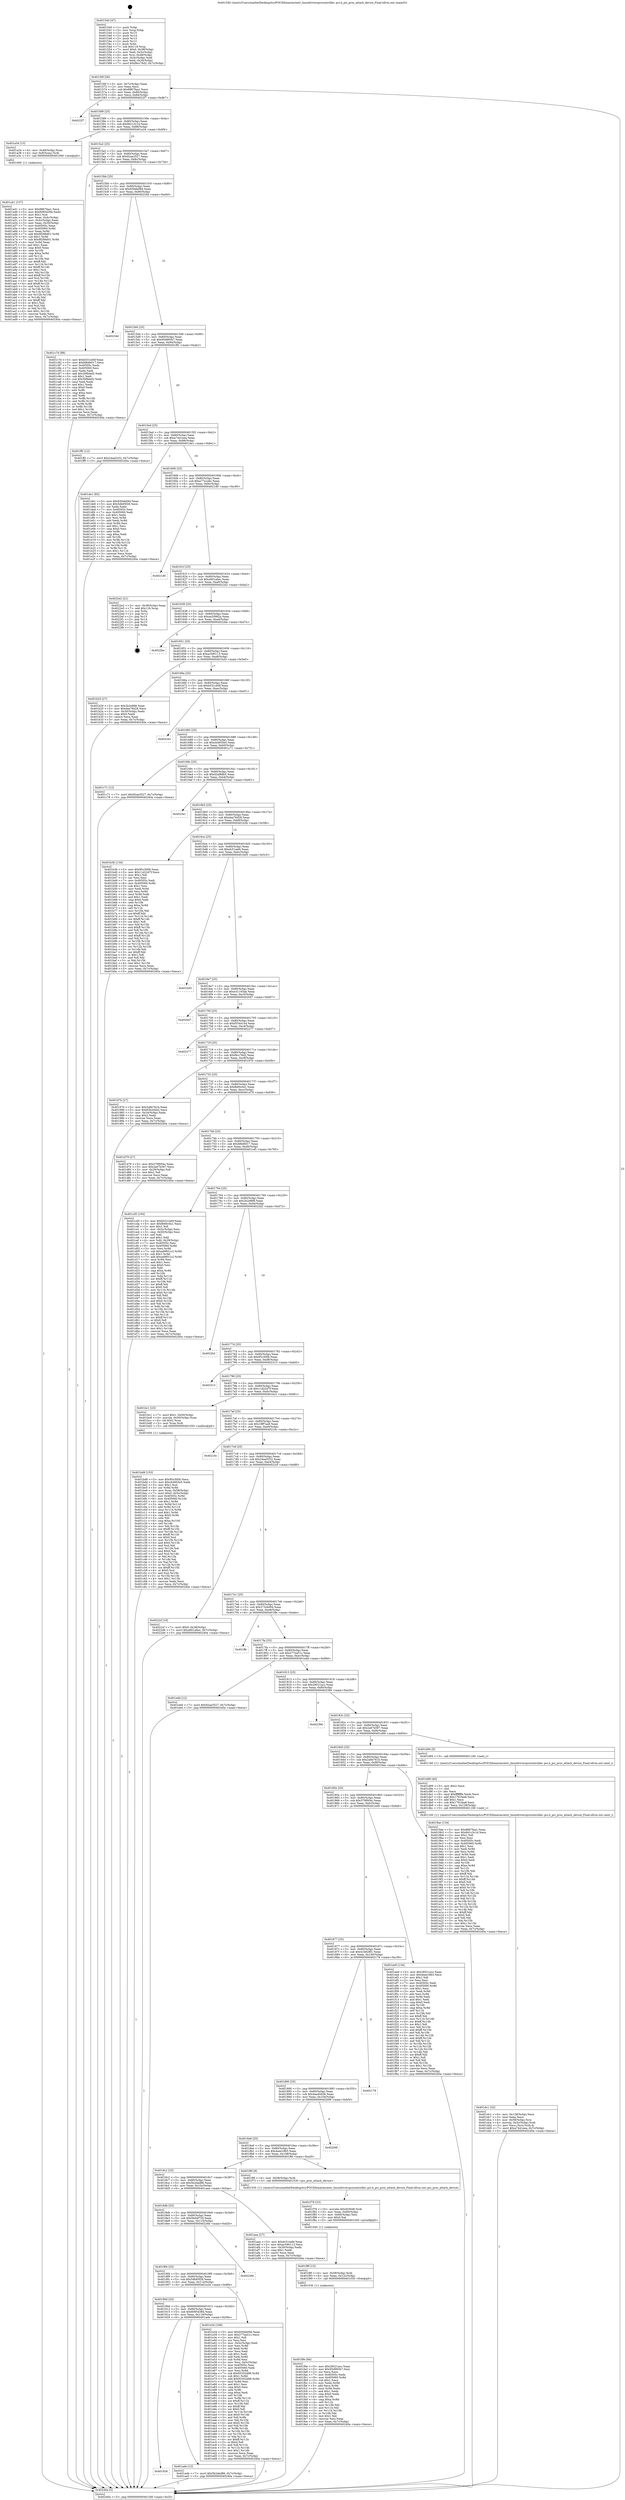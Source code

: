 digraph "0x401540" {
  label = "0x401540 (/mnt/c/Users/mathe/Desktop/tcc/POCII/binaries/extr_linuxdriverspcicontroller..pci.h_pci_proc_attach_device_Final-ollvm.out::main(0))"
  labelloc = "t"
  node[shape=record]

  Entry [label="",width=0.3,height=0.3,shape=circle,fillcolor=black,style=filled]
  "0x40156f" [label="{
     0x40156f [26]\l
     | [instrs]\l
     &nbsp;&nbsp;0x40156f \<+3\>: mov -0x7c(%rbp),%eax\l
     &nbsp;&nbsp;0x401572 \<+2\>: mov %eax,%ecx\l
     &nbsp;&nbsp;0x401574 \<+6\>: sub $0x8867faa1,%ecx\l
     &nbsp;&nbsp;0x40157a \<+3\>: mov %eax,-0x80(%rbp)\l
     &nbsp;&nbsp;0x40157d \<+6\>: mov %ecx,-0x84(%rbp)\l
     &nbsp;&nbsp;0x401583 \<+6\>: je 00000000004022f7 \<main+0xdb7\>\l
  }"]
  "0x4022f7" [label="{
     0x4022f7\l
  }", style=dashed]
  "0x401589" [label="{
     0x401589 [25]\l
     | [instrs]\l
     &nbsp;&nbsp;0x401589 \<+5\>: jmp 000000000040158e \<main+0x4e\>\l
     &nbsp;&nbsp;0x40158e \<+3\>: mov -0x80(%rbp),%eax\l
     &nbsp;&nbsp;0x401591 \<+5\>: sub $0x8d1c3c1d,%eax\l
     &nbsp;&nbsp;0x401596 \<+6\>: mov %eax,-0x88(%rbp)\l
     &nbsp;&nbsp;0x40159c \<+6\>: je 0000000000401a34 \<main+0x4f4\>\l
  }"]
  Exit [label="",width=0.3,height=0.3,shape=circle,fillcolor=black,style=filled,peripheries=2]
  "0x401a34" [label="{
     0x401a34 [13]\l
     | [instrs]\l
     &nbsp;&nbsp;0x401a34 \<+4\>: mov -0x48(%rbp),%rax\l
     &nbsp;&nbsp;0x401a38 \<+4\>: mov 0x8(%rax),%rdi\l
     &nbsp;&nbsp;0x401a3c \<+5\>: call 0000000000401060 \<atoi@plt\>\l
     | [calls]\l
     &nbsp;&nbsp;0x401060 \{1\} (unknown)\l
  }"]
  "0x4015a2" [label="{
     0x4015a2 [25]\l
     | [instrs]\l
     &nbsp;&nbsp;0x4015a2 \<+5\>: jmp 00000000004015a7 \<main+0x67\>\l
     &nbsp;&nbsp;0x4015a7 \<+3\>: mov -0x80(%rbp),%eax\l
     &nbsp;&nbsp;0x4015aa \<+5\>: sub $0x92ae3527,%eax\l
     &nbsp;&nbsp;0x4015af \<+6\>: mov %eax,-0x8c(%rbp)\l
     &nbsp;&nbsp;0x4015b5 \<+6\>: je 0000000000401c7d \<main+0x73d\>\l
  }"]
  "0x401f9e" [label="{
     0x401f9e [84]\l
     | [instrs]\l
     &nbsp;&nbsp;0x401f9e \<+5\>: mov $0x28521acc,%eax\l
     &nbsp;&nbsp;0x401fa3 \<+5\>: mov $0x95d993b7,%esi\l
     &nbsp;&nbsp;0x401fa8 \<+2\>: xor %ecx,%ecx\l
     &nbsp;&nbsp;0x401faa \<+7\>: mov 0x40505c,%edx\l
     &nbsp;&nbsp;0x401fb1 \<+8\>: mov 0x405060,%r8d\l
     &nbsp;&nbsp;0x401fb9 \<+3\>: sub $0x1,%ecx\l
     &nbsp;&nbsp;0x401fbc \<+3\>: mov %edx,%r9d\l
     &nbsp;&nbsp;0x401fbf \<+3\>: add %ecx,%r9d\l
     &nbsp;&nbsp;0x401fc2 \<+4\>: imul %r9d,%edx\l
     &nbsp;&nbsp;0x401fc6 \<+3\>: and $0x1,%edx\l
     &nbsp;&nbsp;0x401fc9 \<+3\>: cmp $0x0,%edx\l
     &nbsp;&nbsp;0x401fcc \<+4\>: sete %r10b\l
     &nbsp;&nbsp;0x401fd0 \<+4\>: cmp $0xa,%r8d\l
     &nbsp;&nbsp;0x401fd4 \<+4\>: setl %r11b\l
     &nbsp;&nbsp;0x401fd8 \<+3\>: mov %r10b,%bl\l
     &nbsp;&nbsp;0x401fdb \<+3\>: and %r11b,%bl\l
     &nbsp;&nbsp;0x401fde \<+3\>: xor %r11b,%r10b\l
     &nbsp;&nbsp;0x401fe1 \<+3\>: or %r10b,%bl\l
     &nbsp;&nbsp;0x401fe4 \<+3\>: test $0x1,%bl\l
     &nbsp;&nbsp;0x401fe7 \<+3\>: cmovne %esi,%eax\l
     &nbsp;&nbsp;0x401fea \<+3\>: mov %eax,-0x7c(%rbp)\l
     &nbsp;&nbsp;0x401fed \<+5\>: jmp 000000000040240a \<main+0xeca\>\l
  }"]
  "0x401c7d" [label="{
     0x401c7d [88]\l
     | [instrs]\l
     &nbsp;&nbsp;0x401c7d \<+5\>: mov $0xb531cb0f,%eax\l
     &nbsp;&nbsp;0x401c82 \<+5\>: mov $0xfd6d6017,%ecx\l
     &nbsp;&nbsp;0x401c87 \<+7\>: mov 0x40505c,%edx\l
     &nbsp;&nbsp;0x401c8e \<+7\>: mov 0x405060,%esi\l
     &nbsp;&nbsp;0x401c95 \<+2\>: mov %edx,%edi\l
     &nbsp;&nbsp;0x401c97 \<+6\>: add $0x30fbbef2,%edi\l
     &nbsp;&nbsp;0x401c9d \<+3\>: sub $0x1,%edi\l
     &nbsp;&nbsp;0x401ca0 \<+6\>: sub $0x30fbbef2,%edi\l
     &nbsp;&nbsp;0x401ca6 \<+3\>: imul %edi,%edx\l
     &nbsp;&nbsp;0x401ca9 \<+3\>: and $0x1,%edx\l
     &nbsp;&nbsp;0x401cac \<+3\>: cmp $0x0,%edx\l
     &nbsp;&nbsp;0x401caf \<+4\>: sete %r8b\l
     &nbsp;&nbsp;0x401cb3 \<+3\>: cmp $0xa,%esi\l
     &nbsp;&nbsp;0x401cb6 \<+4\>: setl %r9b\l
     &nbsp;&nbsp;0x401cba \<+3\>: mov %r8b,%r10b\l
     &nbsp;&nbsp;0x401cbd \<+3\>: and %r9b,%r10b\l
     &nbsp;&nbsp;0x401cc0 \<+3\>: xor %r9b,%r8b\l
     &nbsp;&nbsp;0x401cc3 \<+3\>: or %r8b,%r10b\l
     &nbsp;&nbsp;0x401cc6 \<+4\>: test $0x1,%r10b\l
     &nbsp;&nbsp;0x401cca \<+3\>: cmovne %ecx,%eax\l
     &nbsp;&nbsp;0x401ccd \<+3\>: mov %eax,-0x7c(%rbp)\l
     &nbsp;&nbsp;0x401cd0 \<+5\>: jmp 000000000040240a \<main+0xeca\>\l
  }"]
  "0x4015bb" [label="{
     0x4015bb [25]\l
     | [instrs]\l
     &nbsp;&nbsp;0x4015bb \<+5\>: jmp 00000000004015c0 \<main+0x80\>\l
     &nbsp;&nbsp;0x4015c0 \<+3\>: mov -0x80(%rbp),%eax\l
     &nbsp;&nbsp;0x4015c3 \<+5\>: sub $0x930eb09d,%eax\l
     &nbsp;&nbsp;0x4015c8 \<+6\>: mov %eax,-0x90(%rbp)\l
     &nbsp;&nbsp;0x4015ce \<+6\>: je 000000000040234d \<main+0xe0d\>\l
  }"]
  "0x401f8f" [label="{
     0x401f8f [15]\l
     | [instrs]\l
     &nbsp;&nbsp;0x401f8f \<+4\>: mov -0x58(%rbp),%rdi\l
     &nbsp;&nbsp;0x401f93 \<+6\>: mov %eax,-0x12c(%rbp)\l
     &nbsp;&nbsp;0x401f99 \<+5\>: call 0000000000401030 \<free@plt\>\l
     | [calls]\l
     &nbsp;&nbsp;0x401030 \{1\} (unknown)\l
  }"]
  "0x40234d" [label="{
     0x40234d\l
  }", style=dashed]
  "0x4015d4" [label="{
     0x4015d4 [25]\l
     | [instrs]\l
     &nbsp;&nbsp;0x4015d4 \<+5\>: jmp 00000000004015d9 \<main+0x99\>\l
     &nbsp;&nbsp;0x4015d9 \<+3\>: mov -0x80(%rbp),%eax\l
     &nbsp;&nbsp;0x4015dc \<+5\>: sub $0x95d993b7,%eax\l
     &nbsp;&nbsp;0x4015e1 \<+6\>: mov %eax,-0x94(%rbp)\l
     &nbsp;&nbsp;0x4015e7 \<+6\>: je 0000000000401ff2 \<main+0xab2\>\l
  }"]
  "0x401f78" [label="{
     0x401f78 [23]\l
     | [instrs]\l
     &nbsp;&nbsp;0x401f78 \<+10\>: movabs $0x4030d6,%rdi\l
     &nbsp;&nbsp;0x401f82 \<+3\>: mov %eax,-0x60(%rbp)\l
     &nbsp;&nbsp;0x401f85 \<+3\>: mov -0x60(%rbp),%esi\l
     &nbsp;&nbsp;0x401f88 \<+2\>: mov $0x0,%al\l
     &nbsp;&nbsp;0x401f8a \<+5\>: call 0000000000401040 \<printf@plt\>\l
     | [calls]\l
     &nbsp;&nbsp;0x401040 \{1\} (unknown)\l
  }"]
  "0x401ff2" [label="{
     0x401ff2 [12]\l
     | [instrs]\l
     &nbsp;&nbsp;0x401ff2 \<+7\>: movl $0x24aa5252,-0x7c(%rbp)\l
     &nbsp;&nbsp;0x401ff9 \<+5\>: jmp 000000000040240a \<main+0xeca\>\l
  }"]
  "0x4015ed" [label="{
     0x4015ed [25]\l
     | [instrs]\l
     &nbsp;&nbsp;0x4015ed \<+5\>: jmp 00000000004015f2 \<main+0xb2\>\l
     &nbsp;&nbsp;0x4015f2 \<+3\>: mov -0x80(%rbp),%eax\l
     &nbsp;&nbsp;0x4015f5 \<+5\>: sub $0xa7441eea,%eax\l
     &nbsp;&nbsp;0x4015fa \<+6\>: mov %eax,-0x98(%rbp)\l
     &nbsp;&nbsp;0x401600 \<+6\>: je 0000000000401de1 \<main+0x8a1\>\l
  }"]
  "0x401dc1" [label="{
     0x401dc1 [32]\l
     | [instrs]\l
     &nbsp;&nbsp;0x401dc1 \<+6\>: mov -0x128(%rbp),%ecx\l
     &nbsp;&nbsp;0x401dc7 \<+3\>: imul %eax,%ecx\l
     &nbsp;&nbsp;0x401dca \<+4\>: mov -0x58(%rbp),%rsi\l
     &nbsp;&nbsp;0x401dce \<+4\>: movslq -0x5c(%rbp),%rdi\l
     &nbsp;&nbsp;0x401dd2 \<+3\>: mov %ecx,(%rsi,%rdi,4)\l
     &nbsp;&nbsp;0x401dd5 \<+7\>: movl $0xa7441eea,-0x7c(%rbp)\l
     &nbsp;&nbsp;0x401ddc \<+5\>: jmp 000000000040240a \<main+0xeca\>\l
  }"]
  "0x401de1" [label="{
     0x401de1 [83]\l
     | [instrs]\l
     &nbsp;&nbsp;0x401de1 \<+5\>: mov $0x930eb09d,%eax\l
     &nbsp;&nbsp;0x401de6 \<+5\>: mov $0x5db95f28,%ecx\l
     &nbsp;&nbsp;0x401deb \<+2\>: xor %edx,%edx\l
     &nbsp;&nbsp;0x401ded \<+7\>: mov 0x40505c,%esi\l
     &nbsp;&nbsp;0x401df4 \<+7\>: mov 0x405060,%edi\l
     &nbsp;&nbsp;0x401dfb \<+3\>: sub $0x1,%edx\l
     &nbsp;&nbsp;0x401dfe \<+3\>: mov %esi,%r8d\l
     &nbsp;&nbsp;0x401e01 \<+3\>: add %edx,%r8d\l
     &nbsp;&nbsp;0x401e04 \<+4\>: imul %r8d,%esi\l
     &nbsp;&nbsp;0x401e08 \<+3\>: and $0x1,%esi\l
     &nbsp;&nbsp;0x401e0b \<+3\>: cmp $0x0,%esi\l
     &nbsp;&nbsp;0x401e0e \<+4\>: sete %r9b\l
     &nbsp;&nbsp;0x401e12 \<+3\>: cmp $0xa,%edi\l
     &nbsp;&nbsp;0x401e15 \<+4\>: setl %r10b\l
     &nbsp;&nbsp;0x401e19 \<+3\>: mov %r9b,%r11b\l
     &nbsp;&nbsp;0x401e1c \<+3\>: and %r10b,%r11b\l
     &nbsp;&nbsp;0x401e1f \<+3\>: xor %r10b,%r9b\l
     &nbsp;&nbsp;0x401e22 \<+3\>: or %r9b,%r11b\l
     &nbsp;&nbsp;0x401e25 \<+4\>: test $0x1,%r11b\l
     &nbsp;&nbsp;0x401e29 \<+3\>: cmovne %ecx,%eax\l
     &nbsp;&nbsp;0x401e2c \<+3\>: mov %eax,-0x7c(%rbp)\l
     &nbsp;&nbsp;0x401e2f \<+5\>: jmp 000000000040240a \<main+0xeca\>\l
  }"]
  "0x401606" [label="{
     0x401606 [25]\l
     | [instrs]\l
     &nbsp;&nbsp;0x401606 \<+5\>: jmp 000000000040160b \<main+0xcb\>\l
     &nbsp;&nbsp;0x40160b \<+3\>: mov -0x80(%rbp),%eax\l
     &nbsp;&nbsp;0x40160e \<+5\>: sub $0xa77a1ebc,%eax\l
     &nbsp;&nbsp;0x401613 \<+6\>: mov %eax,-0x9c(%rbp)\l
     &nbsp;&nbsp;0x401619 \<+6\>: je 00000000004021d0 \<main+0xc90\>\l
  }"]
  "0x401d99" [label="{
     0x401d99 [40]\l
     | [instrs]\l
     &nbsp;&nbsp;0x401d99 \<+5\>: mov $0x2,%ecx\l
     &nbsp;&nbsp;0x401d9e \<+1\>: cltd\l
     &nbsp;&nbsp;0x401d9f \<+2\>: idiv %ecx\l
     &nbsp;&nbsp;0x401da1 \<+6\>: imul $0xfffffffe,%edx,%ecx\l
     &nbsp;&nbsp;0x401da7 \<+6\>: add $0x1791faa8,%ecx\l
     &nbsp;&nbsp;0x401dad \<+3\>: add $0x1,%ecx\l
     &nbsp;&nbsp;0x401db0 \<+6\>: sub $0x1791faa8,%ecx\l
     &nbsp;&nbsp;0x401db6 \<+6\>: mov %ecx,-0x128(%rbp)\l
     &nbsp;&nbsp;0x401dbc \<+5\>: call 0000000000401160 \<next_i\>\l
     | [calls]\l
     &nbsp;&nbsp;0x401160 \{1\} (/mnt/c/Users/mathe/Desktop/tcc/POCII/binaries/extr_linuxdriverspcicontroller..pci.h_pci_proc_attach_device_Final-ollvm.out::next_i)\l
  }"]
  "0x4021d0" [label="{
     0x4021d0\l
  }", style=dashed]
  "0x40161f" [label="{
     0x40161f [25]\l
     | [instrs]\l
     &nbsp;&nbsp;0x40161f \<+5\>: jmp 0000000000401624 \<main+0xe4\>\l
     &nbsp;&nbsp;0x401624 \<+3\>: mov -0x80(%rbp),%eax\l
     &nbsp;&nbsp;0x401627 \<+5\>: sub $0xa901a6ac,%eax\l
     &nbsp;&nbsp;0x40162c \<+6\>: mov %eax,-0xa0(%rbp)\l
     &nbsp;&nbsp;0x401632 \<+6\>: je 00000000004022e2 \<main+0xda2\>\l
  }"]
  "0x401bd8" [label="{
     0x401bd8 [153]\l
     | [instrs]\l
     &nbsp;&nbsp;0x401bd8 \<+5\>: mov $0x95c300b,%ecx\l
     &nbsp;&nbsp;0x401bdd \<+5\>: mov $0xcb4955e5,%edx\l
     &nbsp;&nbsp;0x401be2 \<+3\>: mov $0x1,%sil\l
     &nbsp;&nbsp;0x401be5 \<+3\>: xor %r8d,%r8d\l
     &nbsp;&nbsp;0x401be8 \<+4\>: mov %rax,-0x58(%rbp)\l
     &nbsp;&nbsp;0x401bec \<+7\>: movl $0x0,-0x5c(%rbp)\l
     &nbsp;&nbsp;0x401bf3 \<+8\>: mov 0x40505c,%r9d\l
     &nbsp;&nbsp;0x401bfb \<+8\>: mov 0x405060,%r10d\l
     &nbsp;&nbsp;0x401c03 \<+4\>: sub $0x1,%r8d\l
     &nbsp;&nbsp;0x401c07 \<+3\>: mov %r9d,%r11d\l
     &nbsp;&nbsp;0x401c0a \<+3\>: add %r8d,%r11d\l
     &nbsp;&nbsp;0x401c0d \<+4\>: imul %r11d,%r9d\l
     &nbsp;&nbsp;0x401c11 \<+4\>: and $0x1,%r9d\l
     &nbsp;&nbsp;0x401c15 \<+4\>: cmp $0x0,%r9d\l
     &nbsp;&nbsp;0x401c19 \<+3\>: sete %bl\l
     &nbsp;&nbsp;0x401c1c \<+4\>: cmp $0xa,%r10d\l
     &nbsp;&nbsp;0x401c20 \<+4\>: setl %r14b\l
     &nbsp;&nbsp;0x401c24 \<+3\>: mov %bl,%r15b\l
     &nbsp;&nbsp;0x401c27 \<+4\>: xor $0xff,%r15b\l
     &nbsp;&nbsp;0x401c2b \<+3\>: mov %r14b,%r12b\l
     &nbsp;&nbsp;0x401c2e \<+4\>: xor $0xff,%r12b\l
     &nbsp;&nbsp;0x401c32 \<+4\>: xor $0x0,%sil\l
     &nbsp;&nbsp;0x401c36 \<+3\>: mov %r15b,%r13b\l
     &nbsp;&nbsp;0x401c39 \<+4\>: and $0x0,%r13b\l
     &nbsp;&nbsp;0x401c3d \<+3\>: and %sil,%bl\l
     &nbsp;&nbsp;0x401c40 \<+3\>: mov %r12b,%al\l
     &nbsp;&nbsp;0x401c43 \<+2\>: and $0x0,%al\l
     &nbsp;&nbsp;0x401c45 \<+3\>: and %sil,%r14b\l
     &nbsp;&nbsp;0x401c48 \<+3\>: or %bl,%r13b\l
     &nbsp;&nbsp;0x401c4b \<+3\>: or %r14b,%al\l
     &nbsp;&nbsp;0x401c4e \<+3\>: xor %al,%r13b\l
     &nbsp;&nbsp;0x401c51 \<+3\>: or %r12b,%r15b\l
     &nbsp;&nbsp;0x401c54 \<+4\>: xor $0xff,%r15b\l
     &nbsp;&nbsp;0x401c58 \<+4\>: or $0x0,%sil\l
     &nbsp;&nbsp;0x401c5c \<+3\>: and %sil,%r15b\l
     &nbsp;&nbsp;0x401c5f \<+3\>: or %r15b,%r13b\l
     &nbsp;&nbsp;0x401c62 \<+4\>: test $0x1,%r13b\l
     &nbsp;&nbsp;0x401c66 \<+3\>: cmovne %edx,%ecx\l
     &nbsp;&nbsp;0x401c69 \<+3\>: mov %ecx,-0x7c(%rbp)\l
     &nbsp;&nbsp;0x401c6c \<+5\>: jmp 000000000040240a \<main+0xeca\>\l
  }"]
  "0x4022e2" [label="{
     0x4022e2 [21]\l
     | [instrs]\l
     &nbsp;&nbsp;0x4022e2 \<+3\>: mov -0x38(%rbp),%eax\l
     &nbsp;&nbsp;0x4022e5 \<+7\>: add $0x118,%rsp\l
     &nbsp;&nbsp;0x4022ec \<+1\>: pop %rbx\l
     &nbsp;&nbsp;0x4022ed \<+2\>: pop %r12\l
     &nbsp;&nbsp;0x4022ef \<+2\>: pop %r13\l
     &nbsp;&nbsp;0x4022f1 \<+2\>: pop %r14\l
     &nbsp;&nbsp;0x4022f3 \<+2\>: pop %r15\l
     &nbsp;&nbsp;0x4022f5 \<+1\>: pop %rbp\l
     &nbsp;&nbsp;0x4022f6 \<+1\>: ret\l
  }"]
  "0x401638" [label="{
     0x401638 [25]\l
     | [instrs]\l
     &nbsp;&nbsp;0x401638 \<+5\>: jmp 000000000040163d \<main+0xfd\>\l
     &nbsp;&nbsp;0x40163d \<+3\>: mov -0x80(%rbp),%eax\l
     &nbsp;&nbsp;0x401640 \<+5\>: sub $0xaa20962a,%eax\l
     &nbsp;&nbsp;0x401645 \<+6\>: mov %eax,-0xa4(%rbp)\l
     &nbsp;&nbsp;0x40164b \<+6\>: je 00000000004022be \<main+0xd7e\>\l
  }"]
  "0x401926" [label="{
     0x401926\l
  }", style=dashed]
  "0x4022be" [label="{
     0x4022be\l
  }", style=dashed]
  "0x401651" [label="{
     0x401651 [25]\l
     | [instrs]\l
     &nbsp;&nbsp;0x401651 \<+5\>: jmp 0000000000401656 \<main+0x116\>\l
     &nbsp;&nbsp;0x401656 \<+3\>: mov -0x80(%rbp),%eax\l
     &nbsp;&nbsp;0x401659 \<+5\>: sub $0xac590113,%eax\l
     &nbsp;&nbsp;0x40165e \<+6\>: mov %eax,-0xa8(%rbp)\l
     &nbsp;&nbsp;0x401664 \<+6\>: je 0000000000401b20 \<main+0x5e0\>\l
  }"]
  "0x401ade" [label="{
     0x401ade [12]\l
     | [instrs]\l
     &nbsp;&nbsp;0x401ade \<+7\>: movl $0x5b2ded86,-0x7c(%rbp)\l
     &nbsp;&nbsp;0x401ae5 \<+5\>: jmp 000000000040240a \<main+0xeca\>\l
  }"]
  "0x401b20" [label="{
     0x401b20 [27]\l
     | [instrs]\l
     &nbsp;&nbsp;0x401b20 \<+5\>: mov $0x2b2e888,%eax\l
     &nbsp;&nbsp;0x401b25 \<+5\>: mov $0xdaa76d28,%ecx\l
     &nbsp;&nbsp;0x401b2a \<+3\>: mov -0x30(%rbp),%edx\l
     &nbsp;&nbsp;0x401b2d \<+3\>: cmp $0x0,%edx\l
     &nbsp;&nbsp;0x401b30 \<+3\>: cmove %ecx,%eax\l
     &nbsp;&nbsp;0x401b33 \<+3\>: mov %eax,-0x7c(%rbp)\l
     &nbsp;&nbsp;0x401b36 \<+5\>: jmp 000000000040240a \<main+0xeca\>\l
  }"]
  "0x40166a" [label="{
     0x40166a [25]\l
     | [instrs]\l
     &nbsp;&nbsp;0x40166a \<+5\>: jmp 000000000040166f \<main+0x12f\>\l
     &nbsp;&nbsp;0x40166f \<+3\>: mov -0x80(%rbp),%eax\l
     &nbsp;&nbsp;0x401672 \<+5\>: sub $0xb531cb0f,%eax\l
     &nbsp;&nbsp;0x401677 \<+6\>: mov %eax,-0xac(%rbp)\l
     &nbsp;&nbsp;0x40167d \<+6\>: je 0000000000402341 \<main+0xe01\>\l
  }"]
  "0x40190d" [label="{
     0x40190d [25]\l
     | [instrs]\l
     &nbsp;&nbsp;0x40190d \<+5\>: jmp 0000000000401912 \<main+0x3d2\>\l
     &nbsp;&nbsp;0x401912 \<+3\>: mov -0x80(%rbp),%eax\l
     &nbsp;&nbsp;0x401915 \<+5\>: sub $0x60954384,%eax\l
     &nbsp;&nbsp;0x40191a \<+6\>: mov %eax,-0x118(%rbp)\l
     &nbsp;&nbsp;0x401920 \<+6\>: je 0000000000401ade \<main+0x59e\>\l
  }"]
  "0x402341" [label="{
     0x402341\l
  }", style=dashed]
  "0x401683" [label="{
     0x401683 [25]\l
     | [instrs]\l
     &nbsp;&nbsp;0x401683 \<+5\>: jmp 0000000000401688 \<main+0x148\>\l
     &nbsp;&nbsp;0x401688 \<+3\>: mov -0x80(%rbp),%eax\l
     &nbsp;&nbsp;0x40168b \<+5\>: sub $0xcb4955e5,%eax\l
     &nbsp;&nbsp;0x401690 \<+6\>: mov %eax,-0xb0(%rbp)\l
     &nbsp;&nbsp;0x401696 \<+6\>: je 0000000000401c71 \<main+0x731\>\l
  }"]
  "0x401e34" [label="{
     0x401e34 [169]\l
     | [instrs]\l
     &nbsp;&nbsp;0x401e34 \<+5\>: mov $0x930eb09d,%eax\l
     &nbsp;&nbsp;0x401e39 \<+5\>: mov $0x277ea51c,%ecx\l
     &nbsp;&nbsp;0x401e3e \<+2\>: mov $0x1,%dl\l
     &nbsp;&nbsp;0x401e40 \<+2\>: xor %esi,%esi\l
     &nbsp;&nbsp;0x401e42 \<+3\>: mov -0x5c(%rbp),%edi\l
     &nbsp;&nbsp;0x401e45 \<+3\>: mov %esi,%r8d\l
     &nbsp;&nbsp;0x401e48 \<+3\>: sub %edi,%r8d\l
     &nbsp;&nbsp;0x401e4b \<+2\>: mov %esi,%edi\l
     &nbsp;&nbsp;0x401e4d \<+3\>: sub $0x1,%edi\l
     &nbsp;&nbsp;0x401e50 \<+3\>: add %edi,%r8d\l
     &nbsp;&nbsp;0x401e53 \<+3\>: sub %r8d,%esi\l
     &nbsp;&nbsp;0x401e56 \<+3\>: mov %esi,-0x5c(%rbp)\l
     &nbsp;&nbsp;0x401e59 \<+7\>: mov 0x40505c,%esi\l
     &nbsp;&nbsp;0x401e60 \<+7\>: mov 0x405060,%edi\l
     &nbsp;&nbsp;0x401e67 \<+3\>: mov %esi,%r8d\l
     &nbsp;&nbsp;0x401e6a \<+7\>: sub $0x93352d98,%r8d\l
     &nbsp;&nbsp;0x401e71 \<+4\>: sub $0x1,%r8d\l
     &nbsp;&nbsp;0x401e75 \<+7\>: add $0x93352d98,%r8d\l
     &nbsp;&nbsp;0x401e7c \<+4\>: imul %r8d,%esi\l
     &nbsp;&nbsp;0x401e80 \<+3\>: and $0x1,%esi\l
     &nbsp;&nbsp;0x401e83 \<+3\>: cmp $0x0,%esi\l
     &nbsp;&nbsp;0x401e86 \<+4\>: sete %r9b\l
     &nbsp;&nbsp;0x401e8a \<+3\>: cmp $0xa,%edi\l
     &nbsp;&nbsp;0x401e8d \<+4\>: setl %r10b\l
     &nbsp;&nbsp;0x401e91 \<+3\>: mov %r9b,%r11b\l
     &nbsp;&nbsp;0x401e94 \<+4\>: xor $0xff,%r11b\l
     &nbsp;&nbsp;0x401e98 \<+3\>: mov %r10b,%bl\l
     &nbsp;&nbsp;0x401e9b \<+3\>: xor $0xff,%bl\l
     &nbsp;&nbsp;0x401e9e \<+3\>: xor $0x0,%dl\l
     &nbsp;&nbsp;0x401ea1 \<+3\>: mov %r11b,%r14b\l
     &nbsp;&nbsp;0x401ea4 \<+4\>: and $0x0,%r14b\l
     &nbsp;&nbsp;0x401ea8 \<+3\>: and %dl,%r9b\l
     &nbsp;&nbsp;0x401eab \<+3\>: mov %bl,%r15b\l
     &nbsp;&nbsp;0x401eae \<+4\>: and $0x0,%r15b\l
     &nbsp;&nbsp;0x401eb2 \<+3\>: and %dl,%r10b\l
     &nbsp;&nbsp;0x401eb5 \<+3\>: or %r9b,%r14b\l
     &nbsp;&nbsp;0x401eb8 \<+3\>: or %r10b,%r15b\l
     &nbsp;&nbsp;0x401ebb \<+3\>: xor %r15b,%r14b\l
     &nbsp;&nbsp;0x401ebe \<+3\>: or %bl,%r11b\l
     &nbsp;&nbsp;0x401ec1 \<+4\>: xor $0xff,%r11b\l
     &nbsp;&nbsp;0x401ec5 \<+3\>: or $0x0,%dl\l
     &nbsp;&nbsp;0x401ec8 \<+3\>: and %dl,%r11b\l
     &nbsp;&nbsp;0x401ecb \<+3\>: or %r11b,%r14b\l
     &nbsp;&nbsp;0x401ece \<+4\>: test $0x1,%r14b\l
     &nbsp;&nbsp;0x401ed2 \<+3\>: cmovne %ecx,%eax\l
     &nbsp;&nbsp;0x401ed5 \<+3\>: mov %eax,-0x7c(%rbp)\l
     &nbsp;&nbsp;0x401ed8 \<+5\>: jmp 000000000040240a \<main+0xeca\>\l
  }"]
  "0x401c71" [label="{
     0x401c71 [12]\l
     | [instrs]\l
     &nbsp;&nbsp;0x401c71 \<+7\>: movl $0x92ae3527,-0x7c(%rbp)\l
     &nbsp;&nbsp;0x401c78 \<+5\>: jmp 000000000040240a \<main+0xeca\>\l
  }"]
  "0x40169c" [label="{
     0x40169c [25]\l
     | [instrs]\l
     &nbsp;&nbsp;0x40169c \<+5\>: jmp 00000000004016a1 \<main+0x161\>\l
     &nbsp;&nbsp;0x4016a1 \<+3\>: mov -0x80(%rbp),%eax\l
     &nbsp;&nbsp;0x4016a4 \<+5\>: sub $0xd2af8db5,%eax\l
     &nbsp;&nbsp;0x4016a9 \<+6\>: mov %eax,-0xb4(%rbp)\l
     &nbsp;&nbsp;0x4016af \<+6\>: je 00000000004023a1 \<main+0xe61\>\l
  }"]
  "0x4018f4" [label="{
     0x4018f4 [25]\l
     | [instrs]\l
     &nbsp;&nbsp;0x4018f4 \<+5\>: jmp 00000000004018f9 \<main+0x3b9\>\l
     &nbsp;&nbsp;0x4018f9 \<+3\>: mov -0x80(%rbp),%eax\l
     &nbsp;&nbsp;0x4018fc \<+5\>: sub $0x5db95f28,%eax\l
     &nbsp;&nbsp;0x401901 \<+6\>: mov %eax,-0x114(%rbp)\l
     &nbsp;&nbsp;0x401907 \<+6\>: je 0000000000401e34 \<main+0x8f4\>\l
  }"]
  "0x4023a1" [label="{
     0x4023a1\l
  }", style=dashed]
  "0x4016b5" [label="{
     0x4016b5 [25]\l
     | [instrs]\l
     &nbsp;&nbsp;0x4016b5 \<+5\>: jmp 00000000004016ba \<main+0x17a\>\l
     &nbsp;&nbsp;0x4016ba \<+3\>: mov -0x80(%rbp),%eax\l
     &nbsp;&nbsp;0x4016bd \<+5\>: sub $0xdaa76d28,%eax\l
     &nbsp;&nbsp;0x4016c2 \<+6\>: mov %eax,-0xb8(%rbp)\l
     &nbsp;&nbsp;0x4016c8 \<+6\>: je 0000000000401b3b \<main+0x5fb\>\l
  }"]
  "0x40226b" [label="{
     0x40226b\l
  }", style=dashed]
  "0x401b3b" [label="{
     0x401b3b [134]\l
     | [instrs]\l
     &nbsp;&nbsp;0x401b3b \<+5\>: mov $0x95c300b,%eax\l
     &nbsp;&nbsp;0x401b40 \<+5\>: mov $0x11d22d7f,%ecx\l
     &nbsp;&nbsp;0x401b45 \<+2\>: mov $0x1,%dl\l
     &nbsp;&nbsp;0x401b47 \<+2\>: xor %esi,%esi\l
     &nbsp;&nbsp;0x401b49 \<+7\>: mov 0x40505c,%edi\l
     &nbsp;&nbsp;0x401b50 \<+8\>: mov 0x405060,%r8d\l
     &nbsp;&nbsp;0x401b58 \<+3\>: sub $0x1,%esi\l
     &nbsp;&nbsp;0x401b5b \<+3\>: mov %edi,%r9d\l
     &nbsp;&nbsp;0x401b5e \<+3\>: add %esi,%r9d\l
     &nbsp;&nbsp;0x401b61 \<+4\>: imul %r9d,%edi\l
     &nbsp;&nbsp;0x401b65 \<+3\>: and $0x1,%edi\l
     &nbsp;&nbsp;0x401b68 \<+3\>: cmp $0x0,%edi\l
     &nbsp;&nbsp;0x401b6b \<+4\>: sete %r10b\l
     &nbsp;&nbsp;0x401b6f \<+4\>: cmp $0xa,%r8d\l
     &nbsp;&nbsp;0x401b73 \<+4\>: setl %r11b\l
     &nbsp;&nbsp;0x401b77 \<+3\>: mov %r10b,%bl\l
     &nbsp;&nbsp;0x401b7a \<+3\>: xor $0xff,%bl\l
     &nbsp;&nbsp;0x401b7d \<+3\>: mov %r11b,%r14b\l
     &nbsp;&nbsp;0x401b80 \<+4\>: xor $0xff,%r14b\l
     &nbsp;&nbsp;0x401b84 \<+3\>: xor $0x1,%dl\l
     &nbsp;&nbsp;0x401b87 \<+3\>: mov %bl,%r15b\l
     &nbsp;&nbsp;0x401b8a \<+4\>: and $0xff,%r15b\l
     &nbsp;&nbsp;0x401b8e \<+3\>: and %dl,%r10b\l
     &nbsp;&nbsp;0x401b91 \<+3\>: mov %r14b,%r12b\l
     &nbsp;&nbsp;0x401b94 \<+4\>: and $0xff,%r12b\l
     &nbsp;&nbsp;0x401b98 \<+3\>: and %dl,%r11b\l
     &nbsp;&nbsp;0x401b9b \<+3\>: or %r10b,%r15b\l
     &nbsp;&nbsp;0x401b9e \<+3\>: or %r11b,%r12b\l
     &nbsp;&nbsp;0x401ba1 \<+3\>: xor %r12b,%r15b\l
     &nbsp;&nbsp;0x401ba4 \<+3\>: or %r14b,%bl\l
     &nbsp;&nbsp;0x401ba7 \<+3\>: xor $0xff,%bl\l
     &nbsp;&nbsp;0x401baa \<+3\>: or $0x1,%dl\l
     &nbsp;&nbsp;0x401bad \<+2\>: and %dl,%bl\l
     &nbsp;&nbsp;0x401baf \<+3\>: or %bl,%r15b\l
     &nbsp;&nbsp;0x401bb2 \<+4\>: test $0x1,%r15b\l
     &nbsp;&nbsp;0x401bb6 \<+3\>: cmovne %ecx,%eax\l
     &nbsp;&nbsp;0x401bb9 \<+3\>: mov %eax,-0x7c(%rbp)\l
     &nbsp;&nbsp;0x401bbc \<+5\>: jmp 000000000040240a \<main+0xeca\>\l
  }"]
  "0x4016ce" [label="{
     0x4016ce [25]\l
     | [instrs]\l
     &nbsp;&nbsp;0x4016ce \<+5\>: jmp 00000000004016d3 \<main+0x193\>\l
     &nbsp;&nbsp;0x4016d3 \<+3\>: mov -0x80(%rbp),%eax\l
     &nbsp;&nbsp;0x4016d6 \<+5\>: sub $0xdc51eefe,%eax\l
     &nbsp;&nbsp;0x4016db \<+6\>: mov %eax,-0xbc(%rbp)\l
     &nbsp;&nbsp;0x4016e1 \<+6\>: je 0000000000401b05 \<main+0x5c5\>\l
  }"]
  "0x4018db" [label="{
     0x4018db [25]\l
     | [instrs]\l
     &nbsp;&nbsp;0x4018db \<+5\>: jmp 00000000004018e0 \<main+0x3a0\>\l
     &nbsp;&nbsp;0x4018e0 \<+3\>: mov -0x80(%rbp),%eax\l
     &nbsp;&nbsp;0x4018e3 \<+5\>: sub $0x5bd4f720,%eax\l
     &nbsp;&nbsp;0x4018e8 \<+6\>: mov %eax,-0x110(%rbp)\l
     &nbsp;&nbsp;0x4018ee \<+6\>: je 000000000040226b \<main+0xd2b\>\l
  }"]
  "0x401b05" [label="{
     0x401b05\l
  }", style=dashed]
  "0x4016e7" [label="{
     0x4016e7 [25]\l
     | [instrs]\l
     &nbsp;&nbsp;0x4016e7 \<+5\>: jmp 00000000004016ec \<main+0x1ac\>\l
     &nbsp;&nbsp;0x4016ec \<+3\>: mov -0x80(%rbp),%eax\l
     &nbsp;&nbsp;0x4016ef \<+5\>: sub $0xe31193ab,%eax\l
     &nbsp;&nbsp;0x4016f4 \<+6\>: mov %eax,-0xc0(%rbp)\l
     &nbsp;&nbsp;0x4016fa \<+6\>: je 0000000000402047 \<main+0xb07\>\l
  }"]
  "0x401aea" [label="{
     0x401aea [27]\l
     | [instrs]\l
     &nbsp;&nbsp;0x401aea \<+5\>: mov $0xdc51eefe,%eax\l
     &nbsp;&nbsp;0x401aef \<+5\>: mov $0xac590113,%ecx\l
     &nbsp;&nbsp;0x401af4 \<+3\>: mov -0x30(%rbp),%edx\l
     &nbsp;&nbsp;0x401af7 \<+3\>: cmp $0x1,%edx\l
     &nbsp;&nbsp;0x401afa \<+3\>: cmovl %ecx,%eax\l
     &nbsp;&nbsp;0x401afd \<+3\>: mov %eax,-0x7c(%rbp)\l
     &nbsp;&nbsp;0x401b00 \<+5\>: jmp 000000000040240a \<main+0xeca\>\l
  }"]
  "0x402047" [label="{
     0x402047\l
  }", style=dashed]
  "0x401700" [label="{
     0x401700 [25]\l
     | [instrs]\l
     &nbsp;&nbsp;0x401700 \<+5\>: jmp 0000000000401705 \<main+0x1c5\>\l
     &nbsp;&nbsp;0x401705 \<+3\>: mov -0x80(%rbp),%eax\l
     &nbsp;&nbsp;0x401708 \<+5\>: sub $0xf3544144,%eax\l
     &nbsp;&nbsp;0x40170d \<+6\>: mov %eax,-0xc4(%rbp)\l
     &nbsp;&nbsp;0x401713 \<+6\>: je 0000000000402277 \<main+0xd37\>\l
  }"]
  "0x4018c2" [label="{
     0x4018c2 [25]\l
     | [instrs]\l
     &nbsp;&nbsp;0x4018c2 \<+5\>: jmp 00000000004018c7 \<main+0x387\>\l
     &nbsp;&nbsp;0x4018c7 \<+3\>: mov -0x80(%rbp),%eax\l
     &nbsp;&nbsp;0x4018ca \<+5\>: sub $0x5b2ded86,%eax\l
     &nbsp;&nbsp;0x4018cf \<+6\>: mov %eax,-0x10c(%rbp)\l
     &nbsp;&nbsp;0x4018d5 \<+6\>: je 0000000000401aea \<main+0x5aa\>\l
  }"]
  "0x402277" [label="{
     0x402277\l
  }", style=dashed]
  "0x401719" [label="{
     0x401719 [25]\l
     | [instrs]\l
     &nbsp;&nbsp;0x401719 \<+5\>: jmp 000000000040171e \<main+0x1de\>\l
     &nbsp;&nbsp;0x40171e \<+3\>: mov -0x80(%rbp),%eax\l
     &nbsp;&nbsp;0x401721 \<+5\>: sub $0xf9cc76d2,%eax\l
     &nbsp;&nbsp;0x401726 \<+6\>: mov %eax,-0xc8(%rbp)\l
     &nbsp;&nbsp;0x40172c \<+6\>: je 000000000040197b \<main+0x43b\>\l
  }"]
  "0x401f6f" [label="{
     0x401f6f [9]\l
     | [instrs]\l
     &nbsp;&nbsp;0x401f6f \<+4\>: mov -0x58(%rbp),%rdi\l
     &nbsp;&nbsp;0x401f73 \<+5\>: call 0000000000401530 \<pci_proc_attach_device\>\l
     | [calls]\l
     &nbsp;&nbsp;0x401530 \{1\} (/mnt/c/Users/mathe/Desktop/tcc/POCII/binaries/extr_linuxdriverspcicontroller..pci.h_pci_proc_attach_device_Final-ollvm.out::pci_proc_attach_device)\l
  }"]
  "0x40197b" [label="{
     0x40197b [27]\l
     | [instrs]\l
     &nbsp;&nbsp;0x40197b \<+5\>: mov $0x2a6b761b,%eax\l
     &nbsp;&nbsp;0x401980 \<+5\>: mov $0x63b2d2b2,%ecx\l
     &nbsp;&nbsp;0x401985 \<+3\>: mov -0x34(%rbp),%edx\l
     &nbsp;&nbsp;0x401988 \<+3\>: cmp $0x2,%edx\l
     &nbsp;&nbsp;0x40198b \<+3\>: cmovne %ecx,%eax\l
     &nbsp;&nbsp;0x40198e \<+3\>: mov %eax,-0x7c(%rbp)\l
     &nbsp;&nbsp;0x401991 \<+5\>: jmp 000000000040240a \<main+0xeca\>\l
  }"]
  "0x401732" [label="{
     0x401732 [25]\l
     | [instrs]\l
     &nbsp;&nbsp;0x401732 \<+5\>: jmp 0000000000401737 \<main+0x1f7\>\l
     &nbsp;&nbsp;0x401737 \<+3\>: mov -0x80(%rbp),%eax\l
     &nbsp;&nbsp;0x40173a \<+5\>: sub $0xfb60c0a1,%eax\l
     &nbsp;&nbsp;0x40173f \<+6\>: mov %eax,-0xcc(%rbp)\l
     &nbsp;&nbsp;0x401745 \<+6\>: je 0000000000401d79 \<main+0x839\>\l
  }"]
  "0x40240a" [label="{
     0x40240a [5]\l
     | [instrs]\l
     &nbsp;&nbsp;0x40240a \<+5\>: jmp 000000000040156f \<main+0x2f\>\l
  }"]
  "0x401540" [label="{
     0x401540 [47]\l
     | [instrs]\l
     &nbsp;&nbsp;0x401540 \<+1\>: push %rbp\l
     &nbsp;&nbsp;0x401541 \<+3\>: mov %rsp,%rbp\l
     &nbsp;&nbsp;0x401544 \<+2\>: push %r15\l
     &nbsp;&nbsp;0x401546 \<+2\>: push %r14\l
     &nbsp;&nbsp;0x401548 \<+2\>: push %r13\l
     &nbsp;&nbsp;0x40154a \<+2\>: push %r12\l
     &nbsp;&nbsp;0x40154c \<+1\>: push %rbx\l
     &nbsp;&nbsp;0x40154d \<+7\>: sub $0x118,%rsp\l
     &nbsp;&nbsp;0x401554 \<+7\>: movl $0x0,-0x38(%rbp)\l
     &nbsp;&nbsp;0x40155b \<+3\>: mov %edi,-0x3c(%rbp)\l
     &nbsp;&nbsp;0x40155e \<+4\>: mov %rsi,-0x48(%rbp)\l
     &nbsp;&nbsp;0x401562 \<+3\>: mov -0x3c(%rbp),%edi\l
     &nbsp;&nbsp;0x401565 \<+3\>: mov %edi,-0x34(%rbp)\l
     &nbsp;&nbsp;0x401568 \<+7\>: movl $0xf9cc76d2,-0x7c(%rbp)\l
  }"]
  "0x4018a9" [label="{
     0x4018a9 [25]\l
     | [instrs]\l
     &nbsp;&nbsp;0x4018a9 \<+5\>: jmp 00000000004018ae \<main+0x36e\>\l
     &nbsp;&nbsp;0x4018ae \<+3\>: mov -0x80(%rbp),%eax\l
     &nbsp;&nbsp;0x4018b1 \<+5\>: sub $0x4eee1863,%eax\l
     &nbsp;&nbsp;0x4018b6 \<+6\>: mov %eax,-0x108(%rbp)\l
     &nbsp;&nbsp;0x4018bc \<+6\>: je 0000000000401f6f \<main+0xa2f\>\l
  }"]
  "0x401d79" [label="{
     0x401d79 [27]\l
     | [instrs]\l
     &nbsp;&nbsp;0x401d79 \<+5\>: mov $0x379f004c,%eax\l
     &nbsp;&nbsp;0x401d7e \<+5\>: mov $0x2a67b597,%ecx\l
     &nbsp;&nbsp;0x401d83 \<+3\>: mov -0x29(%rbp),%dl\l
     &nbsp;&nbsp;0x401d86 \<+3\>: test $0x1,%dl\l
     &nbsp;&nbsp;0x401d89 \<+3\>: cmovne %ecx,%eax\l
     &nbsp;&nbsp;0x401d8c \<+3\>: mov %eax,-0x7c(%rbp)\l
     &nbsp;&nbsp;0x401d8f \<+5\>: jmp 000000000040240a \<main+0xeca\>\l
  }"]
  "0x40174b" [label="{
     0x40174b [25]\l
     | [instrs]\l
     &nbsp;&nbsp;0x40174b \<+5\>: jmp 0000000000401750 \<main+0x210\>\l
     &nbsp;&nbsp;0x401750 \<+3\>: mov -0x80(%rbp),%eax\l
     &nbsp;&nbsp;0x401753 \<+5\>: sub $0xfd6d6017,%eax\l
     &nbsp;&nbsp;0x401758 \<+6\>: mov %eax,-0xd0(%rbp)\l
     &nbsp;&nbsp;0x40175e \<+6\>: je 0000000000401cd5 \<main+0x795\>\l
  }"]
  "0x40209f" [label="{
     0x40209f\l
  }", style=dashed]
  "0x401cd5" [label="{
     0x401cd5 [164]\l
     | [instrs]\l
     &nbsp;&nbsp;0x401cd5 \<+5\>: mov $0xb531cb0f,%eax\l
     &nbsp;&nbsp;0x401cda \<+5\>: mov $0xfb60c0a1,%ecx\l
     &nbsp;&nbsp;0x401cdf \<+2\>: mov $0x1,%dl\l
     &nbsp;&nbsp;0x401ce1 \<+3\>: mov -0x5c(%rbp),%esi\l
     &nbsp;&nbsp;0x401ce4 \<+3\>: cmp -0x50(%rbp),%esi\l
     &nbsp;&nbsp;0x401ce7 \<+4\>: setl %dil\l
     &nbsp;&nbsp;0x401ceb \<+4\>: and $0x1,%dil\l
     &nbsp;&nbsp;0x401cef \<+4\>: mov %dil,-0x29(%rbp)\l
     &nbsp;&nbsp;0x401cf3 \<+7\>: mov 0x40505c,%esi\l
     &nbsp;&nbsp;0x401cfa \<+8\>: mov 0x405060,%r8d\l
     &nbsp;&nbsp;0x401d02 \<+3\>: mov %esi,%r9d\l
     &nbsp;&nbsp;0x401d05 \<+7\>: sub $0xad9851c2,%r9d\l
     &nbsp;&nbsp;0x401d0c \<+4\>: sub $0x1,%r9d\l
     &nbsp;&nbsp;0x401d10 \<+7\>: add $0xad9851c2,%r9d\l
     &nbsp;&nbsp;0x401d17 \<+4\>: imul %r9d,%esi\l
     &nbsp;&nbsp;0x401d1b \<+3\>: and $0x1,%esi\l
     &nbsp;&nbsp;0x401d1e \<+3\>: cmp $0x0,%esi\l
     &nbsp;&nbsp;0x401d21 \<+4\>: sete %dil\l
     &nbsp;&nbsp;0x401d25 \<+4\>: cmp $0xa,%r8d\l
     &nbsp;&nbsp;0x401d29 \<+4\>: setl %r10b\l
     &nbsp;&nbsp;0x401d2d \<+3\>: mov %dil,%r11b\l
     &nbsp;&nbsp;0x401d30 \<+4\>: xor $0xff,%r11b\l
     &nbsp;&nbsp;0x401d34 \<+3\>: mov %r10b,%bl\l
     &nbsp;&nbsp;0x401d37 \<+3\>: xor $0xff,%bl\l
     &nbsp;&nbsp;0x401d3a \<+3\>: xor $0x0,%dl\l
     &nbsp;&nbsp;0x401d3d \<+3\>: mov %r11b,%r14b\l
     &nbsp;&nbsp;0x401d40 \<+4\>: and $0x0,%r14b\l
     &nbsp;&nbsp;0x401d44 \<+3\>: and %dl,%dil\l
     &nbsp;&nbsp;0x401d47 \<+3\>: mov %bl,%r15b\l
     &nbsp;&nbsp;0x401d4a \<+4\>: and $0x0,%r15b\l
     &nbsp;&nbsp;0x401d4e \<+3\>: and %dl,%r10b\l
     &nbsp;&nbsp;0x401d51 \<+3\>: or %dil,%r14b\l
     &nbsp;&nbsp;0x401d54 \<+3\>: or %r10b,%r15b\l
     &nbsp;&nbsp;0x401d57 \<+3\>: xor %r15b,%r14b\l
     &nbsp;&nbsp;0x401d5a \<+3\>: or %bl,%r11b\l
     &nbsp;&nbsp;0x401d5d \<+4\>: xor $0xff,%r11b\l
     &nbsp;&nbsp;0x401d61 \<+3\>: or $0x0,%dl\l
     &nbsp;&nbsp;0x401d64 \<+3\>: and %dl,%r11b\l
     &nbsp;&nbsp;0x401d67 \<+3\>: or %r11b,%r14b\l
     &nbsp;&nbsp;0x401d6a \<+4\>: test $0x1,%r14b\l
     &nbsp;&nbsp;0x401d6e \<+3\>: cmovne %ecx,%eax\l
     &nbsp;&nbsp;0x401d71 \<+3\>: mov %eax,-0x7c(%rbp)\l
     &nbsp;&nbsp;0x401d74 \<+5\>: jmp 000000000040240a \<main+0xeca\>\l
  }"]
  "0x401764" [label="{
     0x401764 [25]\l
     | [instrs]\l
     &nbsp;&nbsp;0x401764 \<+5\>: jmp 0000000000401769 \<main+0x229\>\l
     &nbsp;&nbsp;0x401769 \<+3\>: mov -0x80(%rbp),%eax\l
     &nbsp;&nbsp;0x40176c \<+5\>: sub $0x2b2e888,%eax\l
     &nbsp;&nbsp;0x401771 \<+6\>: mov %eax,-0xd4(%rbp)\l
     &nbsp;&nbsp;0x401777 \<+6\>: je 00000000004022b2 \<main+0xd72\>\l
  }"]
  "0x401890" [label="{
     0x401890 [25]\l
     | [instrs]\l
     &nbsp;&nbsp;0x401890 \<+5\>: jmp 0000000000401895 \<main+0x355\>\l
     &nbsp;&nbsp;0x401895 \<+3\>: mov -0x80(%rbp),%eax\l
     &nbsp;&nbsp;0x401898 \<+5\>: sub $0x4ae40d3b,%eax\l
     &nbsp;&nbsp;0x40189d \<+6\>: mov %eax,-0x104(%rbp)\l
     &nbsp;&nbsp;0x4018a3 \<+6\>: je 000000000040209f \<main+0xb5f\>\l
  }"]
  "0x4022b2" [label="{
     0x4022b2\l
  }", style=dashed]
  "0x40177d" [label="{
     0x40177d [25]\l
     | [instrs]\l
     &nbsp;&nbsp;0x40177d \<+5\>: jmp 0000000000401782 \<main+0x242\>\l
     &nbsp;&nbsp;0x401782 \<+3\>: mov -0x80(%rbp),%eax\l
     &nbsp;&nbsp;0x401785 \<+5\>: sub $0x95c300b,%eax\l
     &nbsp;&nbsp;0x40178a \<+6\>: mov %eax,-0xd8(%rbp)\l
     &nbsp;&nbsp;0x401790 \<+6\>: je 0000000000402313 \<main+0xdd3\>\l
  }"]
  "0x402178" [label="{
     0x402178\l
  }", style=dashed]
  "0x402313" [label="{
     0x402313\l
  }", style=dashed]
  "0x401796" [label="{
     0x401796 [25]\l
     | [instrs]\l
     &nbsp;&nbsp;0x401796 \<+5\>: jmp 000000000040179b \<main+0x25b\>\l
     &nbsp;&nbsp;0x40179b \<+3\>: mov -0x80(%rbp),%eax\l
     &nbsp;&nbsp;0x40179e \<+5\>: sub $0x11d22d7f,%eax\l
     &nbsp;&nbsp;0x4017a3 \<+6\>: mov %eax,-0xdc(%rbp)\l
     &nbsp;&nbsp;0x4017a9 \<+6\>: je 0000000000401bc1 \<main+0x681\>\l
  }"]
  "0x401877" [label="{
     0x401877 [25]\l
     | [instrs]\l
     &nbsp;&nbsp;0x401877 \<+5\>: jmp 000000000040187c \<main+0x33c\>\l
     &nbsp;&nbsp;0x40187c \<+3\>: mov -0x80(%rbp),%eax\l
     &nbsp;&nbsp;0x40187f \<+5\>: sub $0x41b828f1,%eax\l
     &nbsp;&nbsp;0x401884 \<+6\>: mov %eax,-0x100(%rbp)\l
     &nbsp;&nbsp;0x40188a \<+6\>: je 0000000000402178 \<main+0xc38\>\l
  }"]
  "0x401bc1" [label="{
     0x401bc1 [23]\l
     | [instrs]\l
     &nbsp;&nbsp;0x401bc1 \<+7\>: movl $0x1,-0x50(%rbp)\l
     &nbsp;&nbsp;0x401bc8 \<+4\>: movslq -0x50(%rbp),%rax\l
     &nbsp;&nbsp;0x401bcc \<+4\>: shl $0x2,%rax\l
     &nbsp;&nbsp;0x401bd0 \<+3\>: mov %rax,%rdi\l
     &nbsp;&nbsp;0x401bd3 \<+5\>: call 0000000000401050 \<malloc@plt\>\l
     | [calls]\l
     &nbsp;&nbsp;0x401050 \{1\} (unknown)\l
  }"]
  "0x4017af" [label="{
     0x4017af [25]\l
     | [instrs]\l
     &nbsp;&nbsp;0x4017af \<+5\>: jmp 00000000004017b4 \<main+0x274\>\l
     &nbsp;&nbsp;0x4017b4 \<+3\>: mov -0x80(%rbp),%eax\l
     &nbsp;&nbsp;0x4017b7 \<+5\>: sub $0x19ff7aa9,%eax\l
     &nbsp;&nbsp;0x4017bc \<+6\>: mov %eax,-0xe0(%rbp)\l
     &nbsp;&nbsp;0x4017c2 \<+6\>: je 000000000040216c \<main+0xc2c\>\l
  }"]
  "0x401ee9" [label="{
     0x401ee9 [134]\l
     | [instrs]\l
     &nbsp;&nbsp;0x401ee9 \<+5\>: mov $0x28521acc,%eax\l
     &nbsp;&nbsp;0x401eee \<+5\>: mov $0x4eee1863,%ecx\l
     &nbsp;&nbsp;0x401ef3 \<+2\>: mov $0x1,%dl\l
     &nbsp;&nbsp;0x401ef5 \<+2\>: xor %esi,%esi\l
     &nbsp;&nbsp;0x401ef7 \<+7\>: mov 0x40505c,%edi\l
     &nbsp;&nbsp;0x401efe \<+8\>: mov 0x405060,%r8d\l
     &nbsp;&nbsp;0x401f06 \<+3\>: sub $0x1,%esi\l
     &nbsp;&nbsp;0x401f09 \<+3\>: mov %edi,%r9d\l
     &nbsp;&nbsp;0x401f0c \<+3\>: add %esi,%r9d\l
     &nbsp;&nbsp;0x401f0f \<+4\>: imul %r9d,%edi\l
     &nbsp;&nbsp;0x401f13 \<+3\>: and $0x1,%edi\l
     &nbsp;&nbsp;0x401f16 \<+3\>: cmp $0x0,%edi\l
     &nbsp;&nbsp;0x401f19 \<+4\>: sete %r10b\l
     &nbsp;&nbsp;0x401f1d \<+4\>: cmp $0xa,%r8d\l
     &nbsp;&nbsp;0x401f21 \<+4\>: setl %r11b\l
     &nbsp;&nbsp;0x401f25 \<+3\>: mov %r10b,%bl\l
     &nbsp;&nbsp;0x401f28 \<+3\>: xor $0xff,%bl\l
     &nbsp;&nbsp;0x401f2b \<+3\>: mov %r11b,%r14b\l
     &nbsp;&nbsp;0x401f2e \<+4\>: xor $0xff,%r14b\l
     &nbsp;&nbsp;0x401f32 \<+3\>: xor $0x1,%dl\l
     &nbsp;&nbsp;0x401f35 \<+3\>: mov %bl,%r15b\l
     &nbsp;&nbsp;0x401f38 \<+4\>: and $0xff,%r15b\l
     &nbsp;&nbsp;0x401f3c \<+3\>: and %dl,%r10b\l
     &nbsp;&nbsp;0x401f3f \<+3\>: mov %r14b,%r12b\l
     &nbsp;&nbsp;0x401f42 \<+4\>: and $0xff,%r12b\l
     &nbsp;&nbsp;0x401f46 \<+3\>: and %dl,%r11b\l
     &nbsp;&nbsp;0x401f49 \<+3\>: or %r10b,%r15b\l
     &nbsp;&nbsp;0x401f4c \<+3\>: or %r11b,%r12b\l
     &nbsp;&nbsp;0x401f4f \<+3\>: xor %r12b,%r15b\l
     &nbsp;&nbsp;0x401f52 \<+3\>: or %r14b,%bl\l
     &nbsp;&nbsp;0x401f55 \<+3\>: xor $0xff,%bl\l
     &nbsp;&nbsp;0x401f58 \<+3\>: or $0x1,%dl\l
     &nbsp;&nbsp;0x401f5b \<+2\>: and %dl,%bl\l
     &nbsp;&nbsp;0x401f5d \<+3\>: or %bl,%r15b\l
     &nbsp;&nbsp;0x401f60 \<+4\>: test $0x1,%r15b\l
     &nbsp;&nbsp;0x401f64 \<+3\>: cmovne %ecx,%eax\l
     &nbsp;&nbsp;0x401f67 \<+3\>: mov %eax,-0x7c(%rbp)\l
     &nbsp;&nbsp;0x401f6a \<+5\>: jmp 000000000040240a \<main+0xeca\>\l
  }"]
  "0x40216c" [label="{
     0x40216c\l
  }", style=dashed]
  "0x4017c8" [label="{
     0x4017c8 [25]\l
     | [instrs]\l
     &nbsp;&nbsp;0x4017c8 \<+5\>: jmp 00000000004017cd \<main+0x28d\>\l
     &nbsp;&nbsp;0x4017cd \<+3\>: mov -0x80(%rbp),%eax\l
     &nbsp;&nbsp;0x4017d0 \<+5\>: sub $0x24aa5252,%eax\l
     &nbsp;&nbsp;0x4017d5 \<+6\>: mov %eax,-0xe4(%rbp)\l
     &nbsp;&nbsp;0x4017db \<+6\>: je 00000000004022cf \<main+0xd8f\>\l
  }"]
  "0x401a41" [label="{
     0x401a41 [157]\l
     | [instrs]\l
     &nbsp;&nbsp;0x401a41 \<+5\>: mov $0x8867faa1,%ecx\l
     &nbsp;&nbsp;0x401a46 \<+5\>: mov $0x60954384,%edx\l
     &nbsp;&nbsp;0x401a4b \<+3\>: mov $0x1,%sil\l
     &nbsp;&nbsp;0x401a4e \<+3\>: mov %eax,-0x4c(%rbp)\l
     &nbsp;&nbsp;0x401a51 \<+3\>: mov -0x4c(%rbp),%eax\l
     &nbsp;&nbsp;0x401a54 \<+3\>: mov %eax,-0x30(%rbp)\l
     &nbsp;&nbsp;0x401a57 \<+7\>: mov 0x40505c,%eax\l
     &nbsp;&nbsp;0x401a5e \<+8\>: mov 0x405060,%r8d\l
     &nbsp;&nbsp;0x401a66 \<+3\>: mov %eax,%r9d\l
     &nbsp;&nbsp;0x401a69 \<+7\>: add $0x9f288d01,%r9d\l
     &nbsp;&nbsp;0x401a70 \<+4\>: sub $0x1,%r9d\l
     &nbsp;&nbsp;0x401a74 \<+7\>: sub $0x9f288d01,%r9d\l
     &nbsp;&nbsp;0x401a7b \<+4\>: imul %r9d,%eax\l
     &nbsp;&nbsp;0x401a7f \<+3\>: and $0x1,%eax\l
     &nbsp;&nbsp;0x401a82 \<+3\>: cmp $0x0,%eax\l
     &nbsp;&nbsp;0x401a85 \<+4\>: sete %r10b\l
     &nbsp;&nbsp;0x401a89 \<+4\>: cmp $0xa,%r8d\l
     &nbsp;&nbsp;0x401a8d \<+4\>: setl %r11b\l
     &nbsp;&nbsp;0x401a91 \<+3\>: mov %r10b,%bl\l
     &nbsp;&nbsp;0x401a94 \<+3\>: xor $0xff,%bl\l
     &nbsp;&nbsp;0x401a97 \<+3\>: mov %r11b,%r14b\l
     &nbsp;&nbsp;0x401a9a \<+4\>: xor $0xff,%r14b\l
     &nbsp;&nbsp;0x401a9e \<+4\>: xor $0x1,%sil\l
     &nbsp;&nbsp;0x401aa2 \<+3\>: mov %bl,%r15b\l
     &nbsp;&nbsp;0x401aa5 \<+4\>: and $0xff,%r15b\l
     &nbsp;&nbsp;0x401aa9 \<+3\>: and %sil,%r10b\l
     &nbsp;&nbsp;0x401aac \<+3\>: mov %r14b,%r12b\l
     &nbsp;&nbsp;0x401aaf \<+4\>: and $0xff,%r12b\l
     &nbsp;&nbsp;0x401ab3 \<+3\>: and %sil,%r11b\l
     &nbsp;&nbsp;0x401ab6 \<+3\>: or %r10b,%r15b\l
     &nbsp;&nbsp;0x401ab9 \<+3\>: or %r11b,%r12b\l
     &nbsp;&nbsp;0x401abc \<+3\>: xor %r12b,%r15b\l
     &nbsp;&nbsp;0x401abf \<+3\>: or %r14b,%bl\l
     &nbsp;&nbsp;0x401ac2 \<+3\>: xor $0xff,%bl\l
     &nbsp;&nbsp;0x401ac5 \<+4\>: or $0x1,%sil\l
     &nbsp;&nbsp;0x401ac9 \<+3\>: and %sil,%bl\l
     &nbsp;&nbsp;0x401acc \<+3\>: or %bl,%r15b\l
     &nbsp;&nbsp;0x401acf \<+4\>: test $0x1,%r15b\l
     &nbsp;&nbsp;0x401ad3 \<+3\>: cmovne %edx,%ecx\l
     &nbsp;&nbsp;0x401ad6 \<+3\>: mov %ecx,-0x7c(%rbp)\l
     &nbsp;&nbsp;0x401ad9 \<+5\>: jmp 000000000040240a \<main+0xeca\>\l
  }"]
  "0x4022cf" [label="{
     0x4022cf [19]\l
     | [instrs]\l
     &nbsp;&nbsp;0x4022cf \<+7\>: movl $0x0,-0x38(%rbp)\l
     &nbsp;&nbsp;0x4022d6 \<+7\>: movl $0xa901a6ac,-0x7c(%rbp)\l
     &nbsp;&nbsp;0x4022dd \<+5\>: jmp 000000000040240a \<main+0xeca\>\l
  }"]
  "0x4017e1" [label="{
     0x4017e1 [25]\l
     | [instrs]\l
     &nbsp;&nbsp;0x4017e1 \<+5\>: jmp 00000000004017e6 \<main+0x2a6\>\l
     &nbsp;&nbsp;0x4017e6 \<+3\>: mov -0x80(%rbp),%eax\l
     &nbsp;&nbsp;0x4017e9 \<+5\>: sub $0x273cb094,%eax\l
     &nbsp;&nbsp;0x4017ee \<+6\>: mov %eax,-0xe8(%rbp)\l
     &nbsp;&nbsp;0x4017f4 \<+6\>: je 0000000000401ffe \<main+0xabe\>\l
  }"]
  "0x40185e" [label="{
     0x40185e [25]\l
     | [instrs]\l
     &nbsp;&nbsp;0x40185e \<+5\>: jmp 0000000000401863 \<main+0x323\>\l
     &nbsp;&nbsp;0x401863 \<+3\>: mov -0x80(%rbp),%eax\l
     &nbsp;&nbsp;0x401866 \<+5\>: sub $0x379f004c,%eax\l
     &nbsp;&nbsp;0x40186b \<+6\>: mov %eax,-0xfc(%rbp)\l
     &nbsp;&nbsp;0x401871 \<+6\>: je 0000000000401ee9 \<main+0x9a9\>\l
  }"]
  "0x401ffe" [label="{
     0x401ffe\l
  }", style=dashed]
  "0x4017fa" [label="{
     0x4017fa [25]\l
     | [instrs]\l
     &nbsp;&nbsp;0x4017fa \<+5\>: jmp 00000000004017ff \<main+0x2bf\>\l
     &nbsp;&nbsp;0x4017ff \<+3\>: mov -0x80(%rbp),%eax\l
     &nbsp;&nbsp;0x401802 \<+5\>: sub $0x277ea51c,%eax\l
     &nbsp;&nbsp;0x401807 \<+6\>: mov %eax,-0xec(%rbp)\l
     &nbsp;&nbsp;0x40180d \<+6\>: je 0000000000401edd \<main+0x99d\>\l
  }"]
  "0x4019ae" [label="{
     0x4019ae [134]\l
     | [instrs]\l
     &nbsp;&nbsp;0x4019ae \<+5\>: mov $0x8867faa1,%eax\l
     &nbsp;&nbsp;0x4019b3 \<+5\>: mov $0x8d1c3c1d,%ecx\l
     &nbsp;&nbsp;0x4019b8 \<+2\>: mov $0x1,%dl\l
     &nbsp;&nbsp;0x4019ba \<+2\>: xor %esi,%esi\l
     &nbsp;&nbsp;0x4019bc \<+7\>: mov 0x40505c,%edi\l
     &nbsp;&nbsp;0x4019c3 \<+8\>: mov 0x405060,%r8d\l
     &nbsp;&nbsp;0x4019cb \<+3\>: sub $0x1,%esi\l
     &nbsp;&nbsp;0x4019ce \<+3\>: mov %edi,%r9d\l
     &nbsp;&nbsp;0x4019d1 \<+3\>: add %esi,%r9d\l
     &nbsp;&nbsp;0x4019d4 \<+4\>: imul %r9d,%edi\l
     &nbsp;&nbsp;0x4019d8 \<+3\>: and $0x1,%edi\l
     &nbsp;&nbsp;0x4019db \<+3\>: cmp $0x0,%edi\l
     &nbsp;&nbsp;0x4019de \<+4\>: sete %r10b\l
     &nbsp;&nbsp;0x4019e2 \<+4\>: cmp $0xa,%r8d\l
     &nbsp;&nbsp;0x4019e6 \<+4\>: setl %r11b\l
     &nbsp;&nbsp;0x4019ea \<+3\>: mov %r10b,%bl\l
     &nbsp;&nbsp;0x4019ed \<+3\>: xor $0xff,%bl\l
     &nbsp;&nbsp;0x4019f0 \<+3\>: mov %r11b,%r14b\l
     &nbsp;&nbsp;0x4019f3 \<+4\>: xor $0xff,%r14b\l
     &nbsp;&nbsp;0x4019f7 \<+3\>: xor $0x0,%dl\l
     &nbsp;&nbsp;0x4019fa \<+3\>: mov %bl,%r15b\l
     &nbsp;&nbsp;0x4019fd \<+4\>: and $0x0,%r15b\l
     &nbsp;&nbsp;0x401a01 \<+3\>: and %dl,%r10b\l
     &nbsp;&nbsp;0x401a04 \<+3\>: mov %r14b,%r12b\l
     &nbsp;&nbsp;0x401a07 \<+4\>: and $0x0,%r12b\l
     &nbsp;&nbsp;0x401a0b \<+3\>: and %dl,%r11b\l
     &nbsp;&nbsp;0x401a0e \<+3\>: or %r10b,%r15b\l
     &nbsp;&nbsp;0x401a11 \<+3\>: or %r11b,%r12b\l
     &nbsp;&nbsp;0x401a14 \<+3\>: xor %r12b,%r15b\l
     &nbsp;&nbsp;0x401a17 \<+3\>: or %r14b,%bl\l
     &nbsp;&nbsp;0x401a1a \<+3\>: xor $0xff,%bl\l
     &nbsp;&nbsp;0x401a1d \<+3\>: or $0x0,%dl\l
     &nbsp;&nbsp;0x401a20 \<+2\>: and %dl,%bl\l
     &nbsp;&nbsp;0x401a22 \<+3\>: or %bl,%r15b\l
     &nbsp;&nbsp;0x401a25 \<+4\>: test $0x1,%r15b\l
     &nbsp;&nbsp;0x401a29 \<+3\>: cmovne %ecx,%eax\l
     &nbsp;&nbsp;0x401a2c \<+3\>: mov %eax,-0x7c(%rbp)\l
     &nbsp;&nbsp;0x401a2f \<+5\>: jmp 000000000040240a \<main+0xeca\>\l
  }"]
  "0x401edd" [label="{
     0x401edd [12]\l
     | [instrs]\l
     &nbsp;&nbsp;0x401edd \<+7\>: movl $0x92ae3527,-0x7c(%rbp)\l
     &nbsp;&nbsp;0x401ee4 \<+5\>: jmp 000000000040240a \<main+0xeca\>\l
  }"]
  "0x401813" [label="{
     0x401813 [25]\l
     | [instrs]\l
     &nbsp;&nbsp;0x401813 \<+5\>: jmp 0000000000401818 \<main+0x2d8\>\l
     &nbsp;&nbsp;0x401818 \<+3\>: mov -0x80(%rbp),%eax\l
     &nbsp;&nbsp;0x40181b \<+5\>: sub $0x28521acc,%eax\l
     &nbsp;&nbsp;0x401820 \<+6\>: mov %eax,-0xf0(%rbp)\l
     &nbsp;&nbsp;0x401826 \<+6\>: je 0000000000402366 \<main+0xe26\>\l
  }"]
  "0x401845" [label="{
     0x401845 [25]\l
     | [instrs]\l
     &nbsp;&nbsp;0x401845 \<+5\>: jmp 000000000040184a \<main+0x30a\>\l
     &nbsp;&nbsp;0x40184a \<+3\>: mov -0x80(%rbp),%eax\l
     &nbsp;&nbsp;0x40184d \<+5\>: sub $0x2a6b761b,%eax\l
     &nbsp;&nbsp;0x401852 \<+6\>: mov %eax,-0xf8(%rbp)\l
     &nbsp;&nbsp;0x401858 \<+6\>: je 00000000004019ae \<main+0x46e\>\l
  }"]
  "0x402366" [label="{
     0x402366\l
  }", style=dashed]
  "0x40182c" [label="{
     0x40182c [25]\l
     | [instrs]\l
     &nbsp;&nbsp;0x40182c \<+5\>: jmp 0000000000401831 \<main+0x2f1\>\l
     &nbsp;&nbsp;0x401831 \<+3\>: mov -0x80(%rbp),%eax\l
     &nbsp;&nbsp;0x401834 \<+5\>: sub $0x2a67b597,%eax\l
     &nbsp;&nbsp;0x401839 \<+6\>: mov %eax,-0xf4(%rbp)\l
     &nbsp;&nbsp;0x40183f \<+6\>: je 0000000000401d94 \<main+0x854\>\l
  }"]
  "0x401d94" [label="{
     0x401d94 [5]\l
     | [instrs]\l
     &nbsp;&nbsp;0x401d94 \<+5\>: call 0000000000401160 \<next_i\>\l
     | [calls]\l
     &nbsp;&nbsp;0x401160 \{1\} (/mnt/c/Users/mathe/Desktop/tcc/POCII/binaries/extr_linuxdriverspcicontroller..pci.h_pci_proc_attach_device_Final-ollvm.out::next_i)\l
  }"]
  Entry -> "0x401540" [label=" 1"]
  "0x40156f" -> "0x4022f7" [label=" 0"]
  "0x40156f" -> "0x401589" [label=" 24"]
  "0x4022e2" -> Exit [label=" 1"]
  "0x401589" -> "0x401a34" [label=" 1"]
  "0x401589" -> "0x4015a2" [label=" 23"]
  "0x4022cf" -> "0x40240a" [label=" 1"]
  "0x4015a2" -> "0x401c7d" [label=" 2"]
  "0x4015a2" -> "0x4015bb" [label=" 21"]
  "0x401ff2" -> "0x40240a" [label=" 1"]
  "0x4015bb" -> "0x40234d" [label=" 0"]
  "0x4015bb" -> "0x4015d4" [label=" 21"]
  "0x401f9e" -> "0x40240a" [label=" 1"]
  "0x4015d4" -> "0x401ff2" [label=" 1"]
  "0x4015d4" -> "0x4015ed" [label=" 20"]
  "0x401f8f" -> "0x401f9e" [label=" 1"]
  "0x4015ed" -> "0x401de1" [label=" 1"]
  "0x4015ed" -> "0x401606" [label=" 19"]
  "0x401f78" -> "0x401f8f" [label=" 1"]
  "0x401606" -> "0x4021d0" [label=" 0"]
  "0x401606" -> "0x40161f" [label=" 19"]
  "0x401f6f" -> "0x401f78" [label=" 1"]
  "0x40161f" -> "0x4022e2" [label=" 1"]
  "0x40161f" -> "0x401638" [label=" 18"]
  "0x401ee9" -> "0x40240a" [label=" 1"]
  "0x401638" -> "0x4022be" [label=" 0"]
  "0x401638" -> "0x401651" [label=" 18"]
  "0x401edd" -> "0x40240a" [label=" 1"]
  "0x401651" -> "0x401b20" [label=" 1"]
  "0x401651" -> "0x40166a" [label=" 17"]
  "0x401e34" -> "0x40240a" [label=" 1"]
  "0x40166a" -> "0x402341" [label=" 0"]
  "0x40166a" -> "0x401683" [label=" 17"]
  "0x401dc1" -> "0x40240a" [label=" 1"]
  "0x401683" -> "0x401c71" [label=" 1"]
  "0x401683" -> "0x40169c" [label=" 16"]
  "0x401d99" -> "0x401dc1" [label=" 1"]
  "0x40169c" -> "0x4023a1" [label=" 0"]
  "0x40169c" -> "0x4016b5" [label=" 16"]
  "0x401d79" -> "0x40240a" [label=" 2"]
  "0x4016b5" -> "0x401b3b" [label=" 1"]
  "0x4016b5" -> "0x4016ce" [label=" 15"]
  "0x401cd5" -> "0x40240a" [label=" 2"]
  "0x4016ce" -> "0x401b05" [label=" 0"]
  "0x4016ce" -> "0x4016e7" [label=" 15"]
  "0x401c71" -> "0x40240a" [label=" 1"]
  "0x4016e7" -> "0x402047" [label=" 0"]
  "0x4016e7" -> "0x401700" [label=" 15"]
  "0x401bd8" -> "0x40240a" [label=" 1"]
  "0x401700" -> "0x402277" [label=" 0"]
  "0x401700" -> "0x401719" [label=" 15"]
  "0x401b3b" -> "0x40240a" [label=" 1"]
  "0x401719" -> "0x40197b" [label=" 1"]
  "0x401719" -> "0x401732" [label=" 14"]
  "0x40197b" -> "0x40240a" [label=" 1"]
  "0x401540" -> "0x40156f" [label=" 1"]
  "0x40240a" -> "0x40156f" [label=" 23"]
  "0x401b20" -> "0x40240a" [label=" 1"]
  "0x401732" -> "0x401d79" [label=" 2"]
  "0x401732" -> "0x40174b" [label=" 12"]
  "0x401ade" -> "0x40240a" [label=" 1"]
  "0x40174b" -> "0x401cd5" [label=" 2"]
  "0x40174b" -> "0x401764" [label=" 10"]
  "0x40190d" -> "0x401926" [label=" 0"]
  "0x401764" -> "0x4022b2" [label=" 0"]
  "0x401764" -> "0x40177d" [label=" 10"]
  "0x401de1" -> "0x40240a" [label=" 1"]
  "0x40177d" -> "0x402313" [label=" 0"]
  "0x40177d" -> "0x401796" [label=" 10"]
  "0x4018f4" -> "0x40190d" [label=" 1"]
  "0x401796" -> "0x401bc1" [label=" 1"]
  "0x401796" -> "0x4017af" [label=" 9"]
  "0x401d94" -> "0x401d99" [label=" 1"]
  "0x4017af" -> "0x40216c" [label=" 0"]
  "0x4017af" -> "0x4017c8" [label=" 9"]
  "0x4018db" -> "0x4018f4" [label=" 2"]
  "0x4017c8" -> "0x4022cf" [label=" 1"]
  "0x4017c8" -> "0x4017e1" [label=" 8"]
  "0x401c7d" -> "0x40240a" [label=" 2"]
  "0x4017e1" -> "0x401ffe" [label=" 0"]
  "0x4017e1" -> "0x4017fa" [label=" 8"]
  "0x4018c2" -> "0x4018db" [label=" 2"]
  "0x4017fa" -> "0x401edd" [label=" 1"]
  "0x4017fa" -> "0x401813" [label=" 7"]
  "0x4018c2" -> "0x401aea" [label=" 1"]
  "0x401813" -> "0x402366" [label=" 0"]
  "0x401813" -> "0x40182c" [label=" 7"]
  "0x4018a9" -> "0x4018c2" [label=" 3"]
  "0x40182c" -> "0x401d94" [label=" 1"]
  "0x40182c" -> "0x401845" [label=" 6"]
  "0x401bc1" -> "0x401bd8" [label=" 1"]
  "0x401845" -> "0x4019ae" [label=" 1"]
  "0x401845" -> "0x40185e" [label=" 5"]
  "0x4019ae" -> "0x40240a" [label=" 1"]
  "0x401a34" -> "0x401a41" [label=" 1"]
  "0x401a41" -> "0x40240a" [label=" 1"]
  "0x4018db" -> "0x40226b" [label=" 0"]
  "0x40185e" -> "0x401ee9" [label=" 1"]
  "0x40185e" -> "0x401877" [label=" 4"]
  "0x4018f4" -> "0x401e34" [label=" 1"]
  "0x401877" -> "0x402178" [label=" 0"]
  "0x401877" -> "0x401890" [label=" 4"]
  "0x40190d" -> "0x401ade" [label=" 1"]
  "0x401890" -> "0x40209f" [label=" 0"]
  "0x401890" -> "0x4018a9" [label=" 4"]
  "0x401aea" -> "0x40240a" [label=" 1"]
  "0x4018a9" -> "0x401f6f" [label=" 1"]
}
